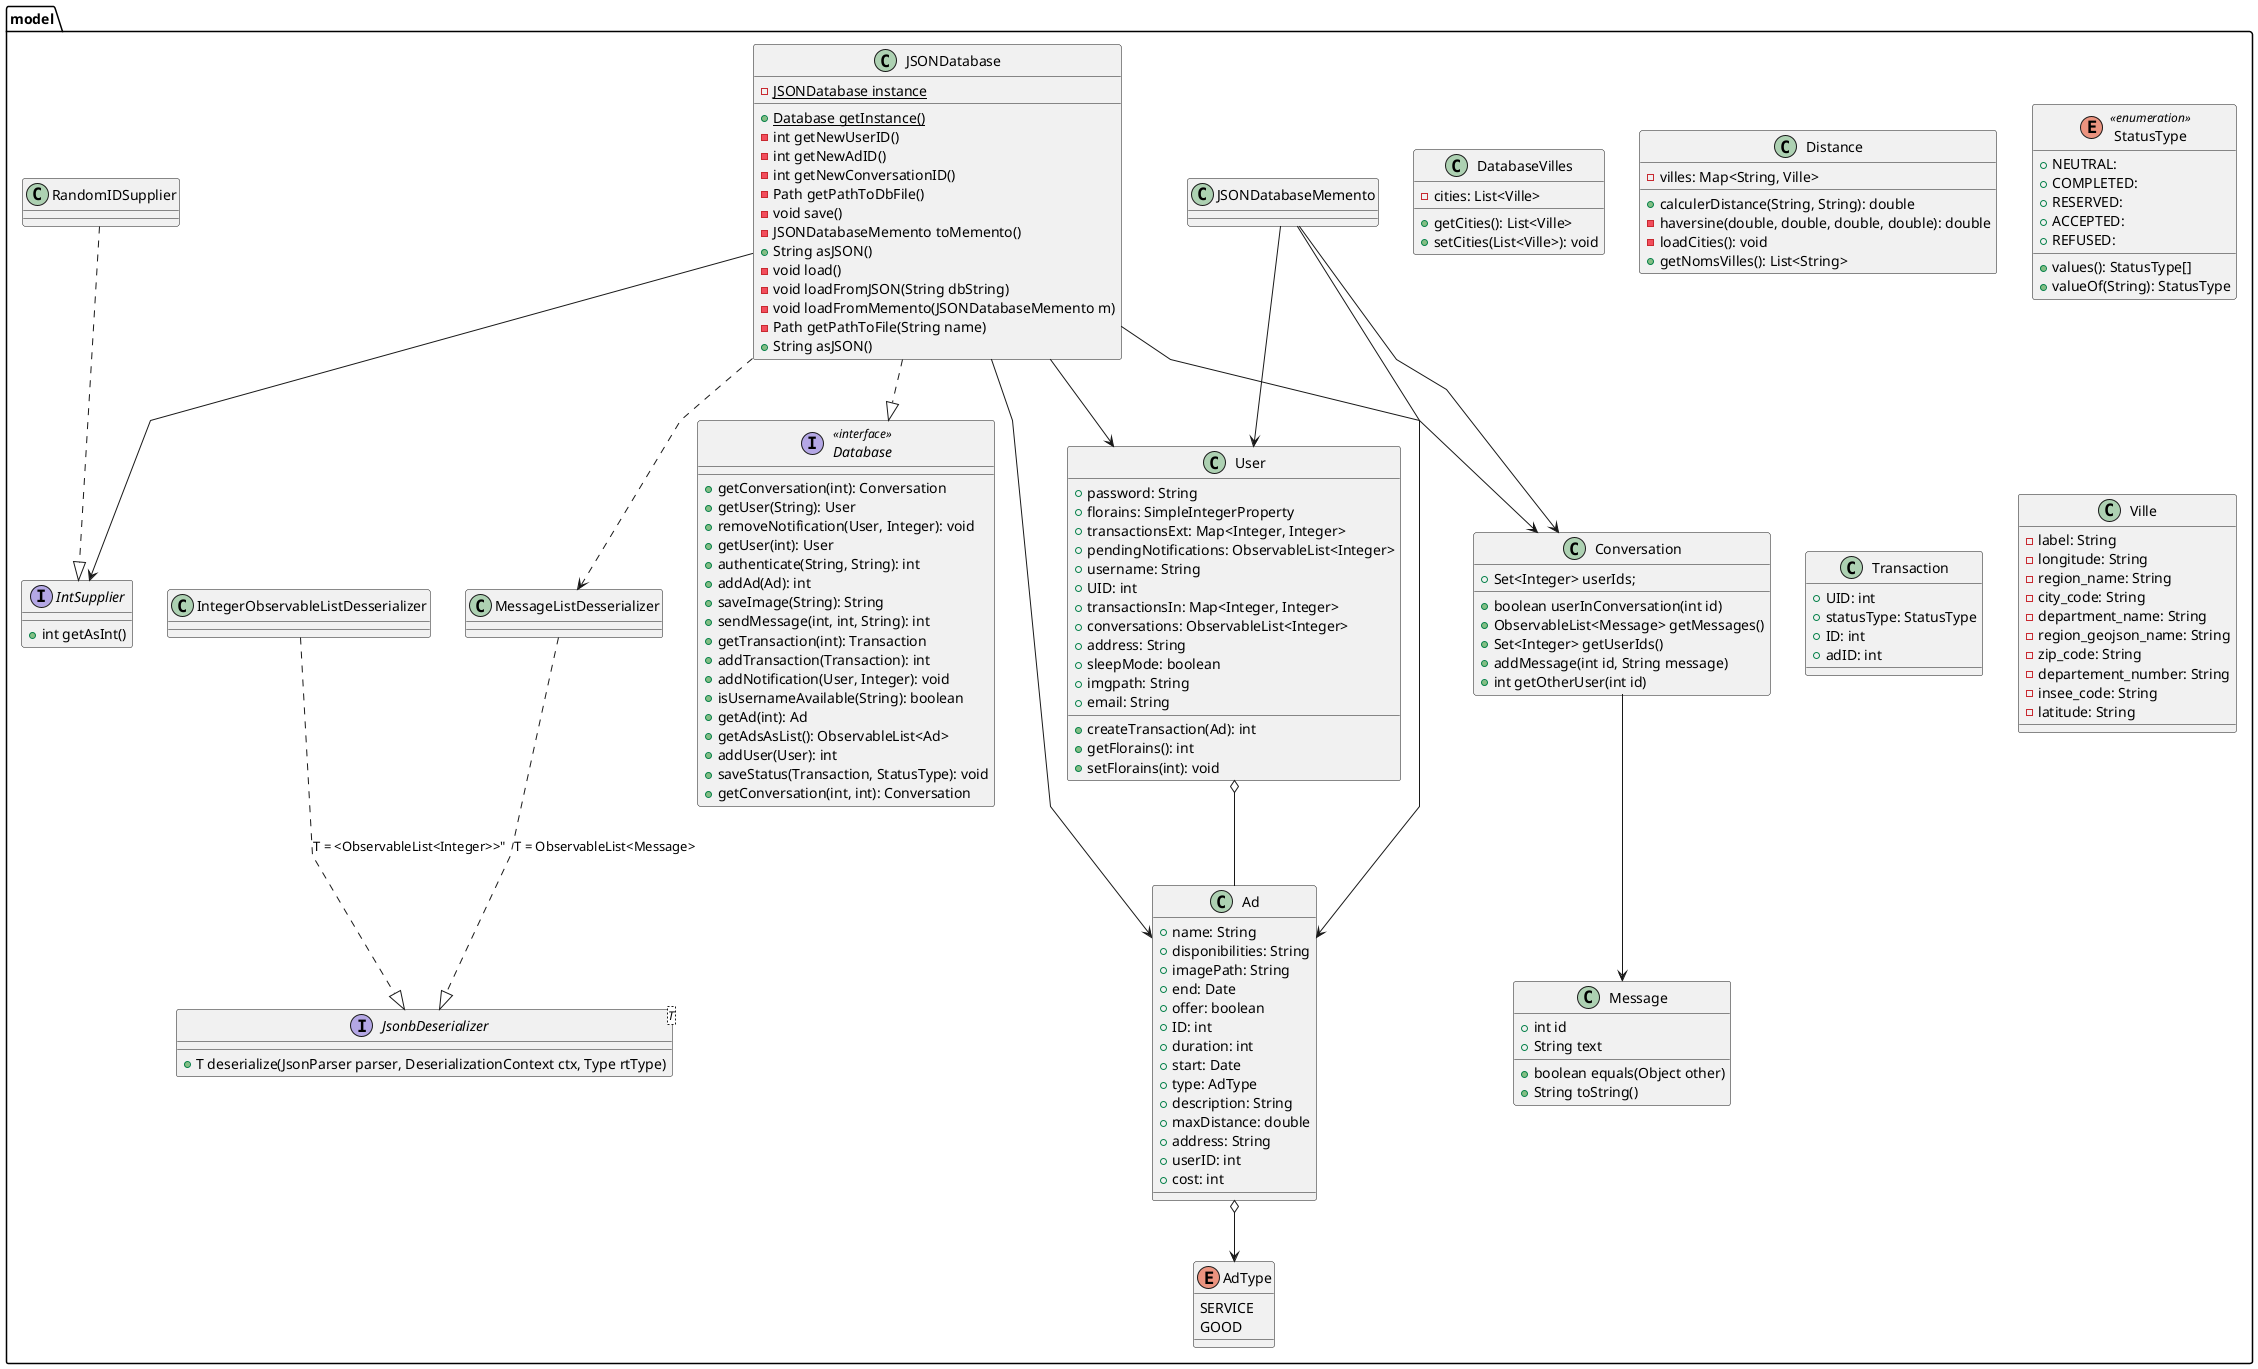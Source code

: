 @startuml "class"

skinparam linetype polyline
package model {
  class User {
    + password: String
    + florains: SimpleIntegerProperty
    + transactionsExt: Map<Integer, Integer>
    + pendingNotifications: ObservableList<Integer>
    + username: String
    + UID: int
    + transactionsIn: Map<Integer, Integer>
    + conversations: ObservableList<Integer>
    + address: String
    + sleepMode: boolean
    + imgpath: String
    + email: String
    + createTransaction(Ad): int
    + getFlorains(): int
    + setFlorains(int): void
  }
  User o-- Ad

  Enum AdType {
    SERVICE
    GOOD
  }

  class Ad {
  + name: String
  + disponibilities: String
  + imagePath: String
  + end: Date
  + offer: boolean
  + ID: int
  + duration: int
  + start: Date
  + type: AdType
  + description: String
  + maxDistance: double
  + address: String
  + userID: int
  + cost: int
}
  Ad o--> AdType

  interface Database << interface >> {
    + getConversation(int): Conversation
    + getUser(String): User
    + removeNotification(User, Integer): void
    + getUser(int): User
    + authenticate(String, String): int
    + addAd(Ad): int
    + saveImage(String): String
    + sendMessage(int, int, String): int
    + getTransaction(int): Transaction
    + addTransaction(Transaction): int
    + addNotification(User, Integer): void
    + isUsernameAvailable(String): boolean
    + getAd(int): Ad
    + getAdsAsList(): ObservableList<Ad>
    + addUser(User): int
    + saveStatus(Transaction, StatusType): void
    + getConversation(int, int): Conversation
  }

  class JSONDatabase {
    - {static} JSONDatabase instance
    + {static} Database getInstance()
    - int getNewUserID()
    - int getNewAdID()
    - int getNewConversationID()
    - Path getPathToDbFile()
    - void save()
    - JSONDatabaseMemento toMemento()
    + String asJSON()
    - void load()
    - void loadFromJSON(String dbString)
    - void loadFromMemento(JSONDatabaseMemento m)
    - Path getPathToFile(String name)
    + String asJSON()
  }

  class DatabaseVilles {
    - cities: List<Ville>
    + getCities(): List<Ville>
    + setCities(List<Ville>): void
  }

  class Distance {
    - villes: Map<String, Ville>
    + calculerDistance(String, String): double
    - haversine(double, double, double, double): double
    - loadCities(): void
    + getNomsVilles(): List<String>
  }

  class Message {
    + int id
    + String text
    + boolean equals(Object other)
    + String toString()
  }

  class Conversation {
    + Set<Integer> userIds;
    + boolean userInConversation(int id)
    + ObservableList<Message> getMessages()
    + Set<Integer> getUserIds()
    + addMessage(int id, String message)
    + int getOtherUser(int id)
  }

  enum StatusType << enumeration >> {
    + NEUTRAL: 
    + COMPLETED: 
    + RESERVED: 
    + ACCEPTED: 
    + REFUSED: 
    + values(): StatusType[]
    + valueOf(String): StatusType
  }

  class Transaction {
    + UID: int
    + statusType: StatusType
    + ID: int
    + adID: int
  }

  class Ville {
    - label: String
    - longitude: String
    - region_name: String
    - city_code: String
    - department_name: String
    - region_geojson_name: String
    - zip_code: String
    - departement_number: String
    - insee_code: String
    - latitude: String
  }


  Conversation --> Message

  JSONDatabase --> IntSupplier
  JSONDatabase ..|> Database
  JSONDatabase --> User
  JSONDatabase --> Ad
  JSONDatabase --> Conversation
  interface IntSupplier {
    + int getAsInt()
  }

  JSONDatabaseMemento --> User
  JSONDatabaseMemento --> Ad
  JSONDatabaseMemento --> Conversation

  RandomIDSupplier ..|> IntSupplier

  JSONDatabase ..> MessageListDesserializer

  MessageListDesserializer ..|> JsonbDeserializer : "T = ObservableList<Message>"
  IntegerObservableListDesserializer ..|>   JsonbDeserializer: "T = <ObservableList<Integer>>""
  interface "JsonbDeserializer<T>" as JsonbDeserializer {
    + T deserialize(JsonParser parser, DeserializationContext ctx, Type rtType)
  }

}

@enduml